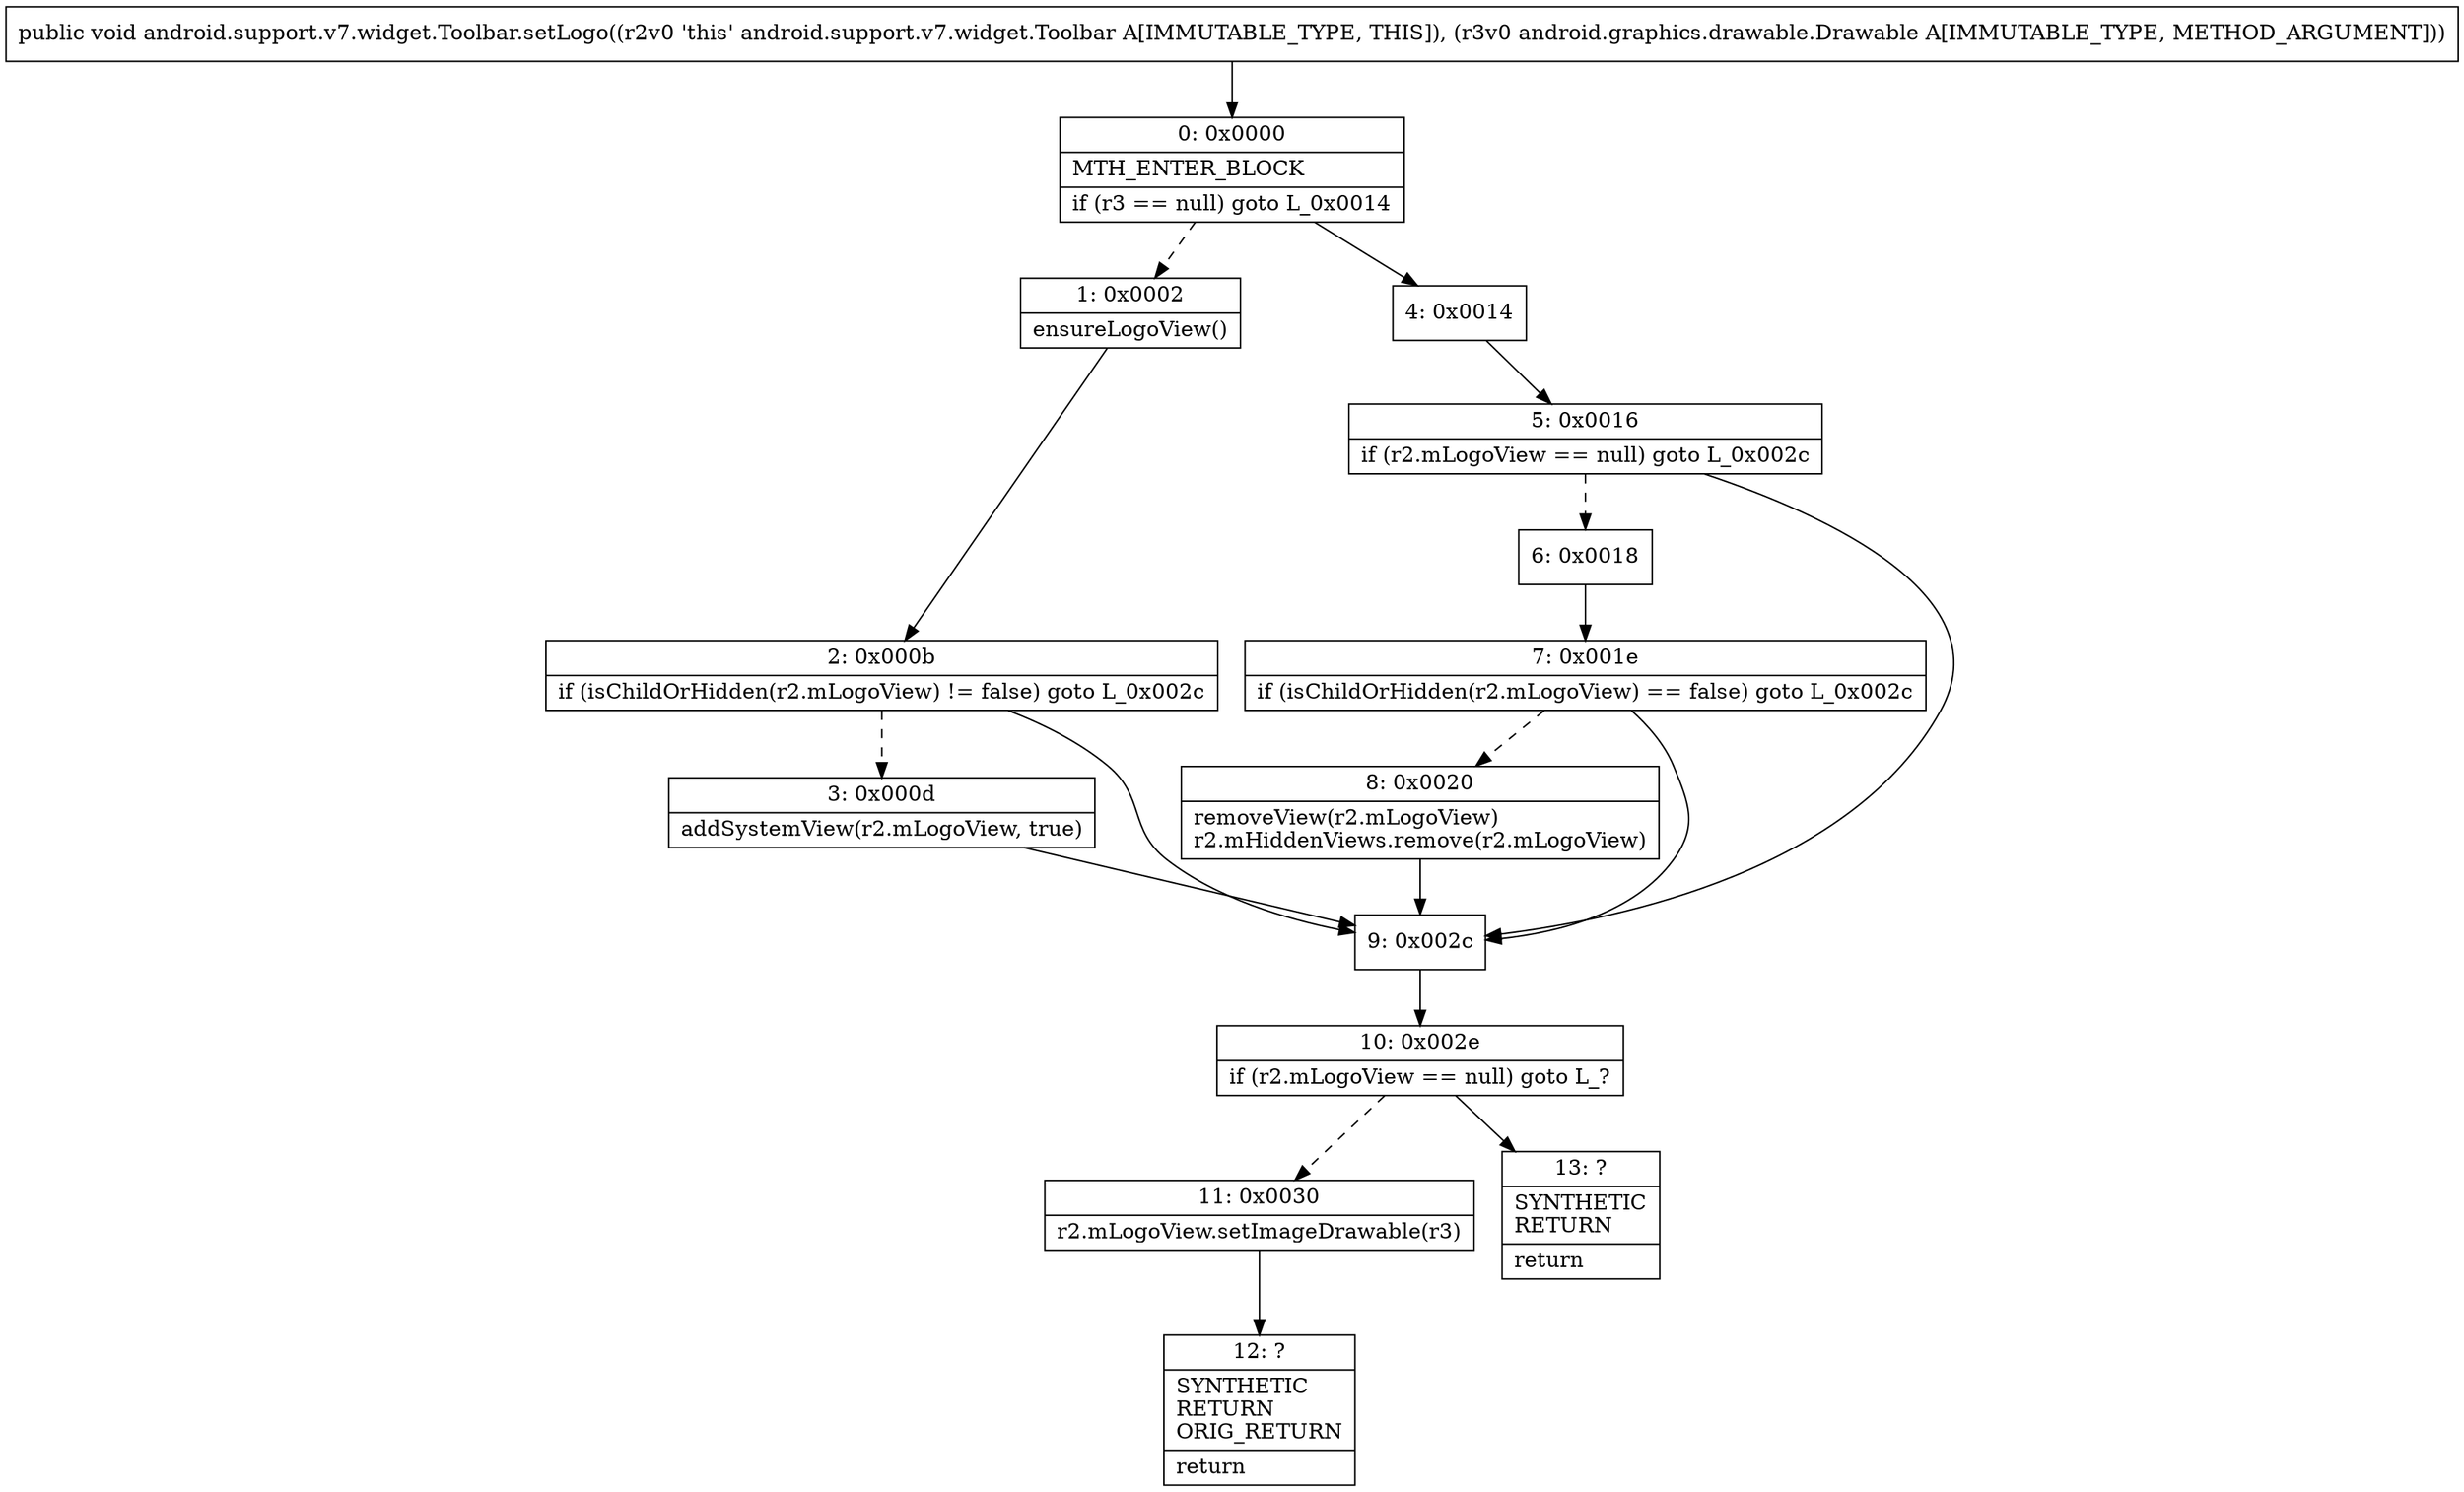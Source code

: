 digraph "CFG forandroid.support.v7.widget.Toolbar.setLogo(Landroid\/graphics\/drawable\/Drawable;)V" {
Node_0 [shape=record,label="{0\:\ 0x0000|MTH_ENTER_BLOCK\l|if (r3 == null) goto L_0x0014\l}"];
Node_1 [shape=record,label="{1\:\ 0x0002|ensureLogoView()\l}"];
Node_2 [shape=record,label="{2\:\ 0x000b|if (isChildOrHidden(r2.mLogoView) != false) goto L_0x002c\l}"];
Node_3 [shape=record,label="{3\:\ 0x000d|addSystemView(r2.mLogoView, true)\l}"];
Node_4 [shape=record,label="{4\:\ 0x0014}"];
Node_5 [shape=record,label="{5\:\ 0x0016|if (r2.mLogoView == null) goto L_0x002c\l}"];
Node_6 [shape=record,label="{6\:\ 0x0018}"];
Node_7 [shape=record,label="{7\:\ 0x001e|if (isChildOrHidden(r2.mLogoView) == false) goto L_0x002c\l}"];
Node_8 [shape=record,label="{8\:\ 0x0020|removeView(r2.mLogoView)\lr2.mHiddenViews.remove(r2.mLogoView)\l}"];
Node_9 [shape=record,label="{9\:\ 0x002c}"];
Node_10 [shape=record,label="{10\:\ 0x002e|if (r2.mLogoView == null) goto L_?\l}"];
Node_11 [shape=record,label="{11\:\ 0x0030|r2.mLogoView.setImageDrawable(r3)\l}"];
Node_12 [shape=record,label="{12\:\ ?|SYNTHETIC\lRETURN\lORIG_RETURN\l|return\l}"];
Node_13 [shape=record,label="{13\:\ ?|SYNTHETIC\lRETURN\l|return\l}"];
MethodNode[shape=record,label="{public void android.support.v7.widget.Toolbar.setLogo((r2v0 'this' android.support.v7.widget.Toolbar A[IMMUTABLE_TYPE, THIS]), (r3v0 android.graphics.drawable.Drawable A[IMMUTABLE_TYPE, METHOD_ARGUMENT])) }"];
MethodNode -> Node_0;
Node_0 -> Node_1[style=dashed];
Node_0 -> Node_4;
Node_1 -> Node_2;
Node_2 -> Node_3[style=dashed];
Node_2 -> Node_9;
Node_3 -> Node_9;
Node_4 -> Node_5;
Node_5 -> Node_6[style=dashed];
Node_5 -> Node_9;
Node_6 -> Node_7;
Node_7 -> Node_8[style=dashed];
Node_7 -> Node_9;
Node_8 -> Node_9;
Node_9 -> Node_10;
Node_10 -> Node_11[style=dashed];
Node_10 -> Node_13;
Node_11 -> Node_12;
}

